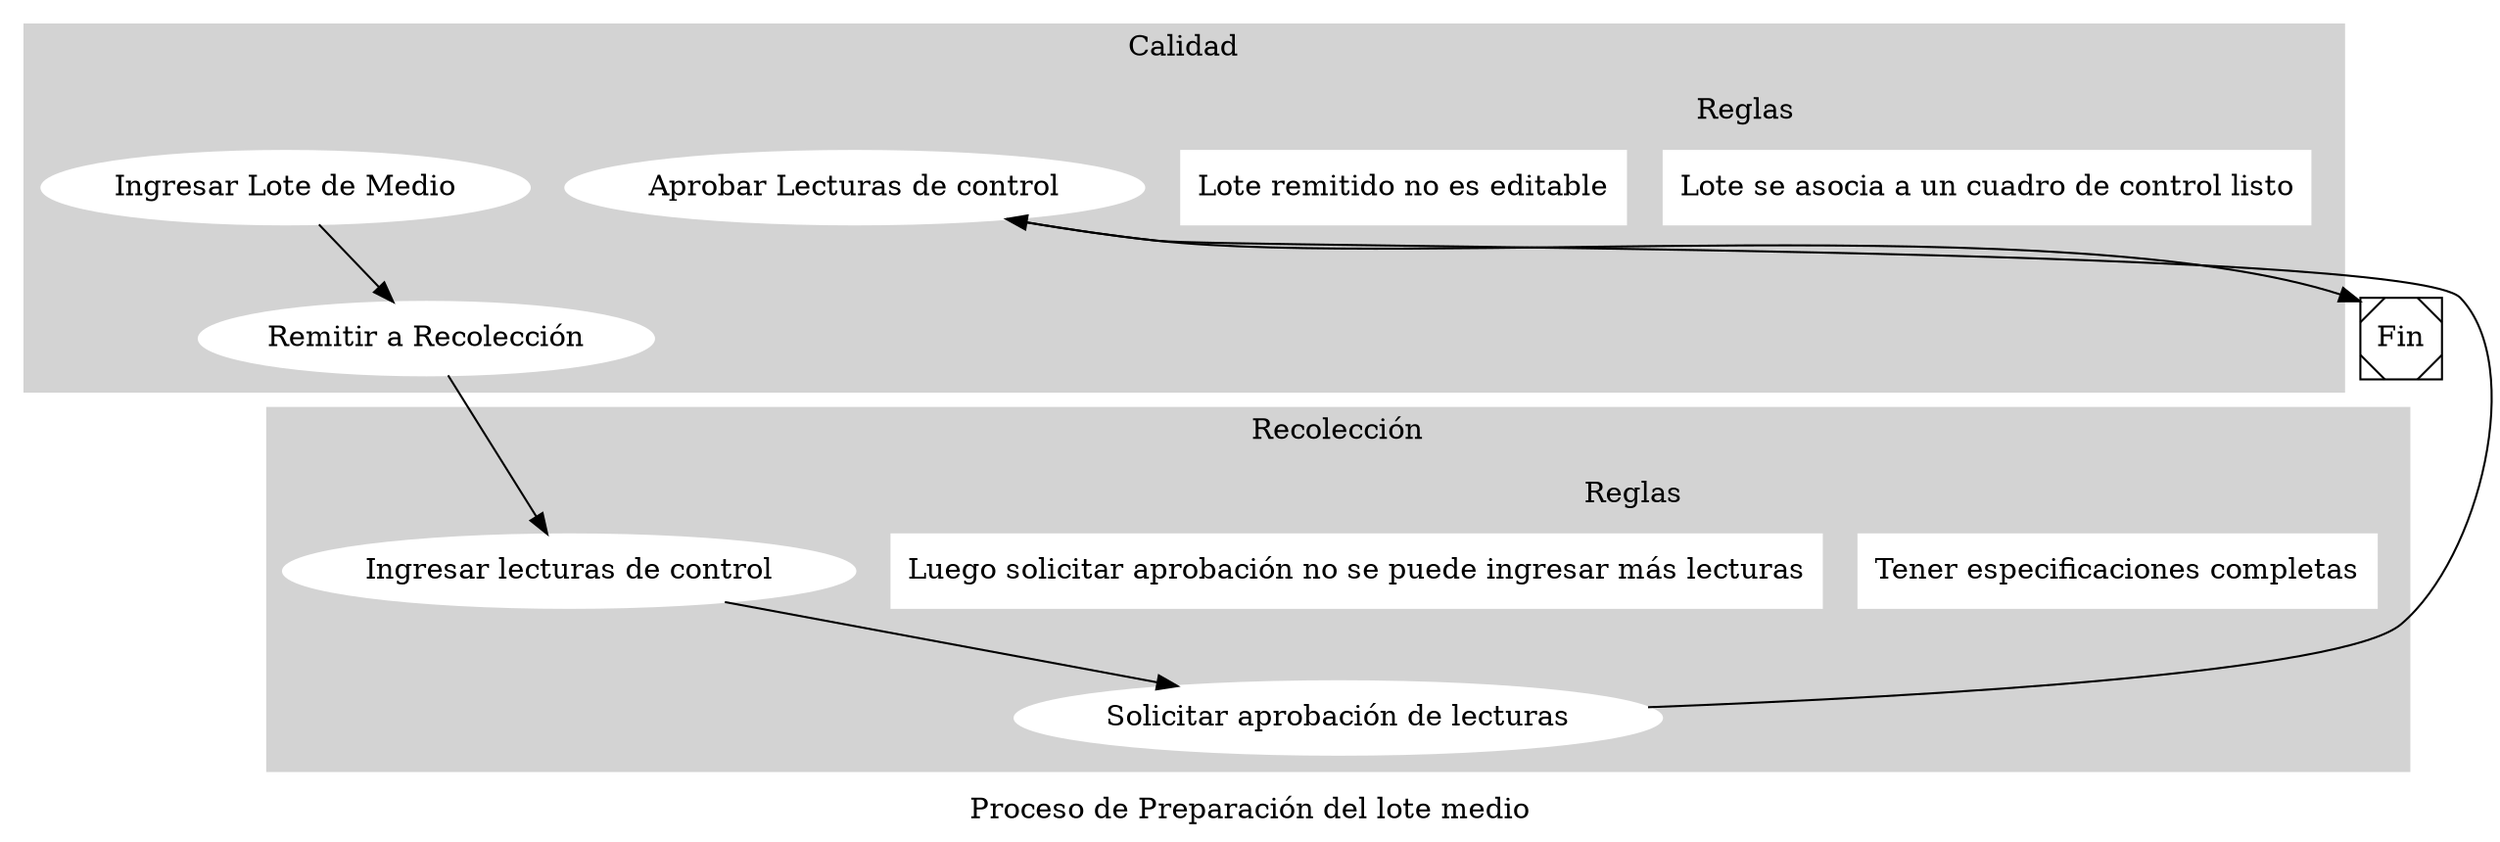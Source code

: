 digraph G {
   label="Proceso de Preparación del lote medio"
  subgraph cluster_0 {
    
    style=filled;
    color=lightgrey;
    node [style=filled,color=white];
    a0 [label="Ingresar Lote de Medio"]
    a1 [label="Remitir a Recolección"]
    a2 [label="Aprobar Lecturas de control"]
    a0 ->   a1 ;
    label = "Calidad";
    
      subgraph cluster_reglas_calidad {
        label="Reglas"
 
    node [style=filled,color=white, shape=ssquare, ];
    r0  [label="Lote se asocia a un cuadro de control listo"]
    r2 [label="Lote remitido no es editable"]   
    
  
  }
  
  }

  subgraph cluster_1 {
    label = "Recolección";
    color=lightgrey
    style=filled;
    node [style=filled, color=white];
    
    b0 [label="Ingresar lecturas de control"]
    b1 [label="Solicitar aprobación de lecturas"]
    b0 -> b1;
    
subgraph cluster_reglas_recoleccion {
        label="Reglas"
 
    node [style=filled,color=white, shape=ssquare, ];
    r1 [label="Tener especificaciones completas"]
    r3 [label="Luego solicitar aprobación no se puede ingresar más lecturas"] 
    
  
  }
    
    
 
  }
  
  
  
  a1 -> b0
    b1 -> a2
  


  
  end [shape=Msquare, label="Fin"];
  

  a2 -> end
}
